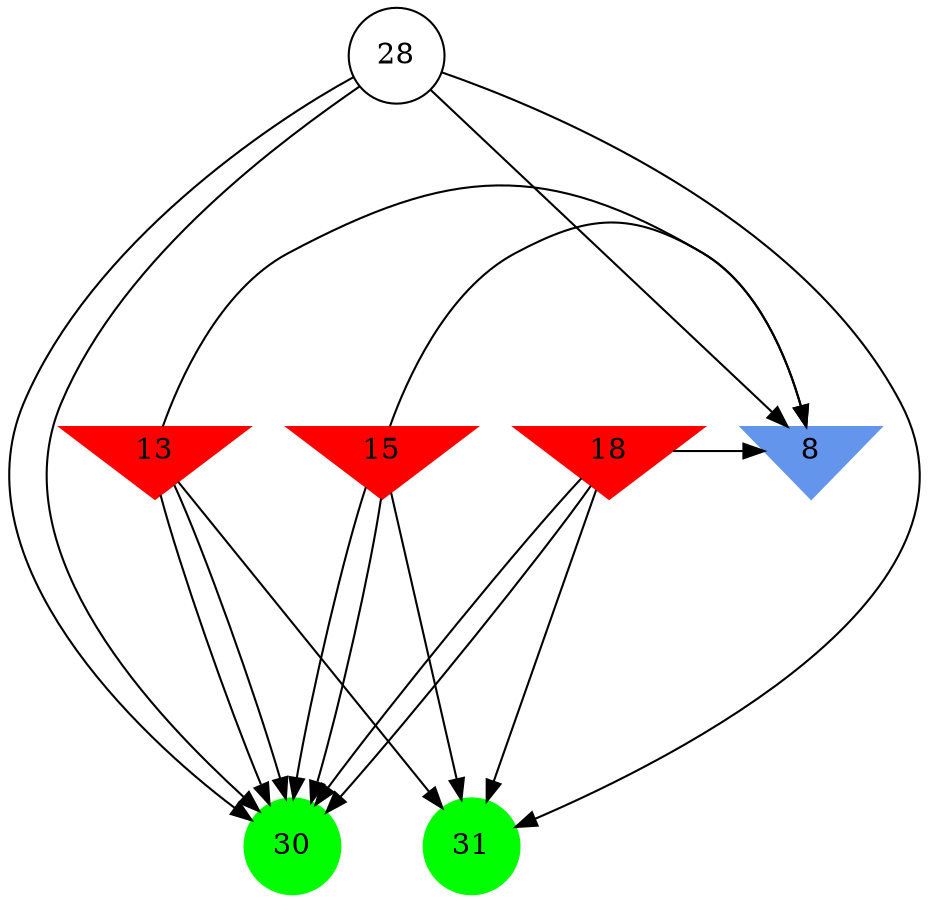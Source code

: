 digraph brain {
	ranksep=2.0;
	8 [shape=invtriangle,style=filled,color=cornflowerblue];
	13 [shape=invtriangle,style=filled,color=red];
	15 [shape=invtriangle,style=filled,color=red];
	18 [shape=invtriangle,style=filled,color=red];
	28 [shape=circle,color=black];
	30 [shape=circle,style=filled,color=green];
	31 [shape=circle,style=filled,color=green];
	15	->	30;
	15	->	8;
	15	->	31;
	15	->	30;
	13	->	30;
	13	->	8;
	13	->	31;
	13	->	30;
	18	->	30;
	18	->	8;
	18	->	31;
	18	->	30;
	28	->	30;
	28	->	8;
	28	->	31;
	28	->	30;
	{ rank=same; 8; 13; 15; 18; }
	{ rank=same; 28; }
	{ rank=same; 30; 31; }
}
